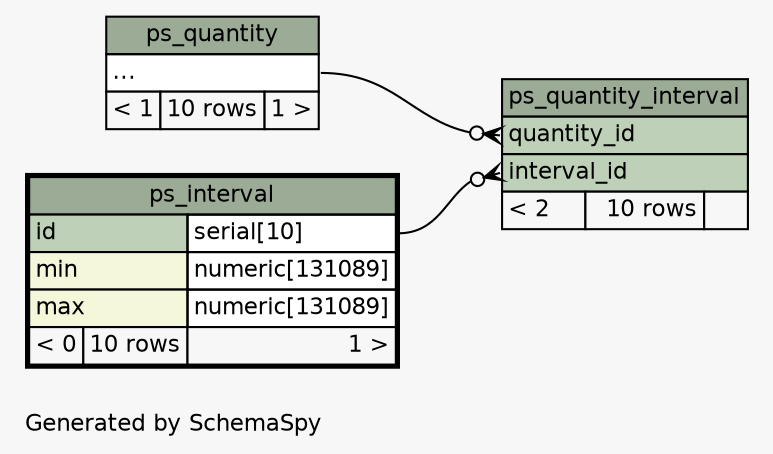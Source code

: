 // dot 2.26.3 on Linux 3.2.0-58-generic
// SchemaSpy rev 590
digraph "twoDegreesRelationshipsDiagram" {
  graph [
    rankdir="RL"
    bgcolor="#f7f7f7"
    label="\nGenerated by SchemaSpy"
    labeljust="l"
    nodesep="0.18"
    ranksep="0.46"
    fontname="Helvetica"
    fontsize="11"
  ];
  node [
    fontname="Helvetica"
    fontsize="11"
    shape="plaintext"
  ];
  edge [
    arrowsize="0.8"
  ];
  "ps_quantity_interval":"interval_id":w -> "ps_interval":"id.type":e [arrowhead=none dir=back arrowtail=crowodot];
  "ps_quantity_interval":"quantity_id":w -> "ps_quantity":"elipses":e [arrowhead=none dir=back arrowtail=crowodot];
  "ps_interval" [
    label=<
    <TABLE BORDER="2" CELLBORDER="1" CELLSPACING="0" BGCOLOR="#ffffff">
      <TR><TD COLSPAN="3" BGCOLOR="#9bab96" ALIGN="CENTER">ps_interval</TD></TR>
      <TR><TD PORT="id" COLSPAN="2" BGCOLOR="#bed1b8" ALIGN="LEFT">id</TD><TD PORT="id.type" ALIGN="LEFT">serial[10]</TD></TR>
      <TR><TD PORT="min" COLSPAN="2" BGCOLOR="#f4f7da" ALIGN="LEFT">min</TD><TD PORT="min.type" ALIGN="LEFT">numeric[131089]</TD></TR>
      <TR><TD PORT="max" COLSPAN="2" BGCOLOR="#f4f7da" ALIGN="LEFT">max</TD><TD PORT="max.type" ALIGN="LEFT">numeric[131089]</TD></TR>
      <TR><TD ALIGN="LEFT" BGCOLOR="#f7f7f7">&lt; 0</TD><TD ALIGN="RIGHT" BGCOLOR="#f7f7f7">10 rows</TD><TD ALIGN="RIGHT" BGCOLOR="#f7f7f7">1 &gt;</TD></TR>
    </TABLE>>
    URL="ps_interval.html"
    tooltip="ps_interval"
  ];
  "ps_quantity" [
    label=<
    <TABLE BORDER="0" CELLBORDER="1" CELLSPACING="0" BGCOLOR="#ffffff">
      <TR><TD COLSPAN="3" BGCOLOR="#9bab96" ALIGN="CENTER">ps_quantity</TD></TR>
      <TR><TD PORT="elipses" COLSPAN="3" ALIGN="LEFT">...</TD></TR>
      <TR><TD ALIGN="LEFT" BGCOLOR="#f7f7f7">&lt; 1</TD><TD ALIGN="RIGHT" BGCOLOR="#f7f7f7">10 rows</TD><TD ALIGN="RIGHT" BGCOLOR="#f7f7f7">1 &gt;</TD></TR>
    </TABLE>>
    URL="ps_quantity.html"
    tooltip="ps_quantity"
  ];
  "ps_quantity_interval" [
    label=<
    <TABLE BORDER="0" CELLBORDER="1" CELLSPACING="0" BGCOLOR="#ffffff">
      <TR><TD COLSPAN="3" BGCOLOR="#9bab96" ALIGN="CENTER">ps_quantity_interval</TD></TR>
      <TR><TD PORT="quantity_id" COLSPAN="3" BGCOLOR="#bed1b8" ALIGN="LEFT">quantity_id</TD></TR>
      <TR><TD PORT="interval_id" COLSPAN="3" BGCOLOR="#bed1b8" ALIGN="LEFT">interval_id</TD></TR>
      <TR><TD ALIGN="LEFT" BGCOLOR="#f7f7f7">&lt; 2</TD><TD ALIGN="RIGHT" BGCOLOR="#f7f7f7">10 rows</TD><TD ALIGN="RIGHT" BGCOLOR="#f7f7f7">  </TD></TR>
    </TABLE>>
    URL="ps_quantity_interval.html"
    tooltip="ps_quantity_interval"
  ];
}

